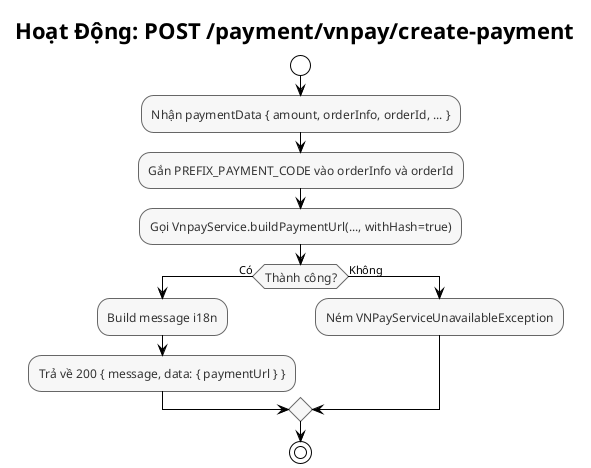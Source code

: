 @startuml VNPay - Create Payment Activity
!theme plain
skinparam backgroundColor #FFFFFF
skinparam activityFontSize 12
skinparam activityFontColor #333333
skinparam activityBorderColor #666666
skinparam activityBackgroundColor #F7F7F7

title Hoạt Động: POST /payment/vnpay/create-payment

start
:Nhận paymentData { amount, orderInfo, orderId, ... };
:Gắn PREFIX_PAYMENT_CODE vào orderInfo và orderId;
:Gọi VnpayService.buildPaymentUrl(..., withHash=true);
if (Thành công?) then (Có)
  :Build message i18n;
  :Trả về 200 { message, data: { paymentUrl } };
else (Không)
  :Ném VNPayServiceUnavailableException;
endif
stop

@enduml


